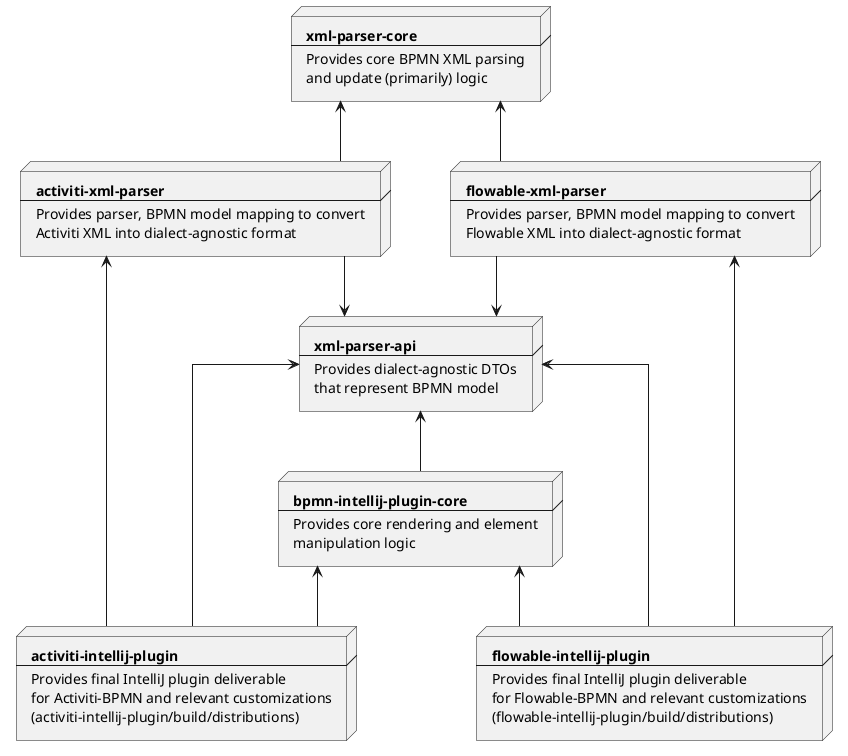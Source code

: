 @startuml

skinparam ranksep 60
skinparam nodesep 60
skinparam linetype ortho

node flowable_xml_parser [
<b>flowable-xml-parser</b>
--
Provides parser, BPMN model mapping to convert
Flowable XML into dialect-agnostic format
]

node activiti_xml_parser [
<b>activiti-xml-parser</b>
--
Provides parser, BPMN model mapping to convert
Activiti XML into dialect-agnostic format
]

node xml_parser_core [
<b>xml-parser-core</b>
--
Provides core BPMN XML parsing
and update (primarily) logic
]

node xml_parser_api [
<b>xml-parser-api</b>
--
Provides dialect-agnostic DTOs
that represent BPMN model
]

node bpmn_intellij_plugin_core [
<b>bpmn-intellij-plugin-core</b>
--
Provides core rendering and element
manipulation logic
]

node flowable_intellij_plugin [
<b>flowable-intellij-plugin</b>
--
Provides final IntelliJ plugin deliverable
for Flowable-BPMN and relevant customizations
(flowable-intellij-plugin/build/distributions)
]

node activiti_intellij_plugin [
<b>activiti-intellij-plugin</b>
--
Provides final IntelliJ plugin deliverable
for Activiti-BPMN and relevant customizations
(activiti-intellij-plugin/build/distributions)
]


flowable_intellij_plugin -up-> flowable_xml_parser
flowable_intellij_plugin -up-> xml_parser_api
flowable_intellij_plugin -up-> bpmn_intellij_plugin_core
activiti_intellij_plugin -up-> activiti_xml_parser
activiti_intellij_plugin -up-> xml_parser_api
activiti_intellij_plugin -up-> bpmn_intellij_plugin_core
bpmn_intellij_plugin_core -up-> xml_parser_api
flowable_xml_parser -up-> xml_parser_core
activiti_xml_parser -up-> xml_parser_core
flowable_xml_parser --> xml_parser_api
activiti_xml_parser --> xml_parser_api

@enduml